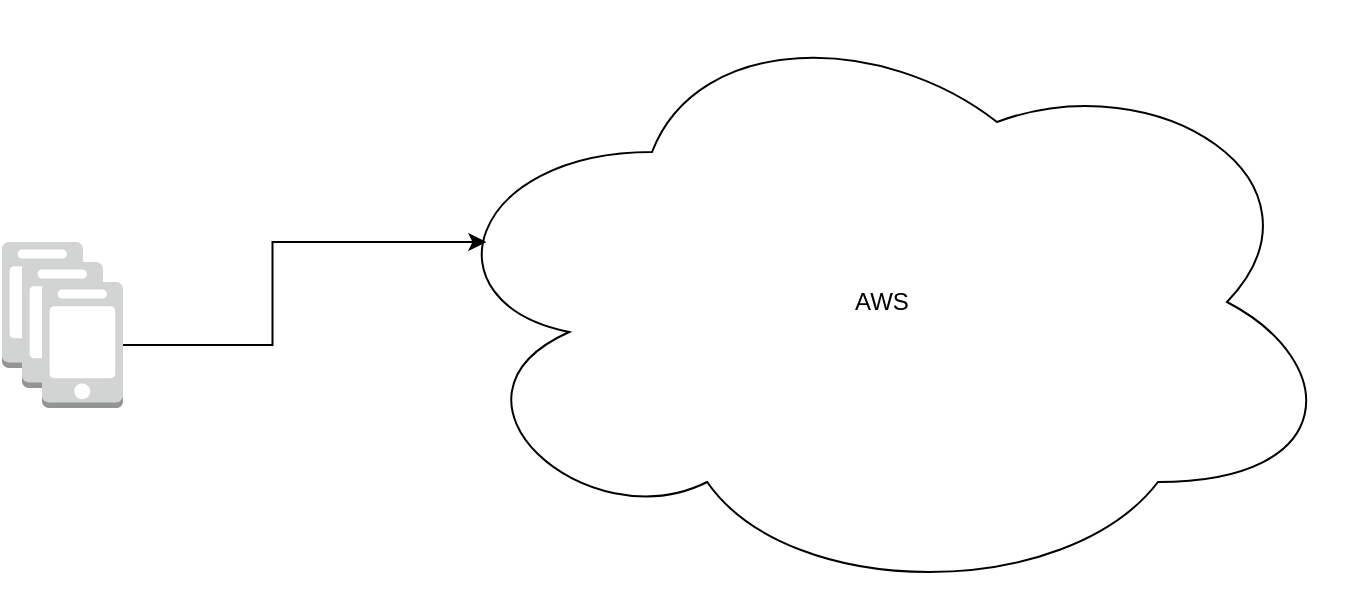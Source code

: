 <mxfile version="15.4.3" type="github"><diagram id="27b30osB6nQiJ7fY14Xd" name="Page-1"><mxGraphModel dx="4744" dy="2564" grid="1" gridSize="10" guides="1" tooltips="1" connect="1" arrows="1" fold="1" page="1" pageScale="1" pageWidth="850" pageHeight="1100" math="0" shadow="0"><root><mxCell id="0"/><mxCell id="1" parent="0"/><mxCell id="YQ1OwXOaEc88WrdI49HK-1" value="" style="outlineConnect=0;dashed=0;verticalLabelPosition=bottom;verticalAlign=top;align=center;html=1;shape=mxgraph.aws3.mobile_client;fillColor=#D2D3D3;gradientColor=none;" vertex="1" parent="1"><mxGeometry x="80" y="210" width="40.5" height="63" as="geometry"/></mxCell><mxCell id="YQ1OwXOaEc88WrdI49HK-2" value="AWS" style="ellipse;shape=cloud;whiteSpace=wrap;html=1;" vertex="1" parent="1"><mxGeometry x="290" y="90" width="460" height="300" as="geometry"/></mxCell><mxCell id="YQ1OwXOaEc88WrdI49HK-3" value="" style="outlineConnect=0;dashed=0;verticalLabelPosition=bottom;verticalAlign=top;align=center;html=1;shape=mxgraph.aws3.mobile_client;fillColor=#D2D3D3;gradientColor=none;" vertex="1" parent="1"><mxGeometry x="90" y="220" width="40.5" height="63" as="geometry"/></mxCell><mxCell id="YQ1OwXOaEc88WrdI49HK-6" style="edgeStyle=orthogonalEdgeStyle;rounded=0;orthogonalLoop=1;jettySize=auto;html=1;entryX=0.07;entryY=0.4;entryDx=0;entryDy=0;entryPerimeter=0;" edge="1" parent="1" source="YQ1OwXOaEc88WrdI49HK-4" target="YQ1OwXOaEc88WrdI49HK-2"><mxGeometry relative="1" as="geometry"/></mxCell><mxCell id="YQ1OwXOaEc88WrdI49HK-4" value="" style="outlineConnect=0;dashed=0;verticalLabelPosition=bottom;verticalAlign=top;align=center;html=1;shape=mxgraph.aws3.mobile_client;fillColor=#D2D3D3;gradientColor=none;" vertex="1" parent="1"><mxGeometry x="100" y="230" width="40.5" height="63" as="geometry"/></mxCell></root></mxGraphModel></diagram></mxfile>
